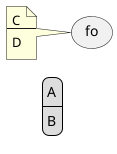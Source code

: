 {
  "sha1": "ixvn19qz3rrthig4nxihm7iar2yx5na",
  "insertion": {
    "when": "2024-06-03T18:59:31.312Z",
    "url": "https://forum.plantuml.net/11147/full-support-for-cr%C3%A9ole-in-legend",
    "user": "plantuml@gmail.com"
  }
}
@startuml

legend
A
----
B
end legend

usecase fo
note left
C
----
D
end note
@enduml
